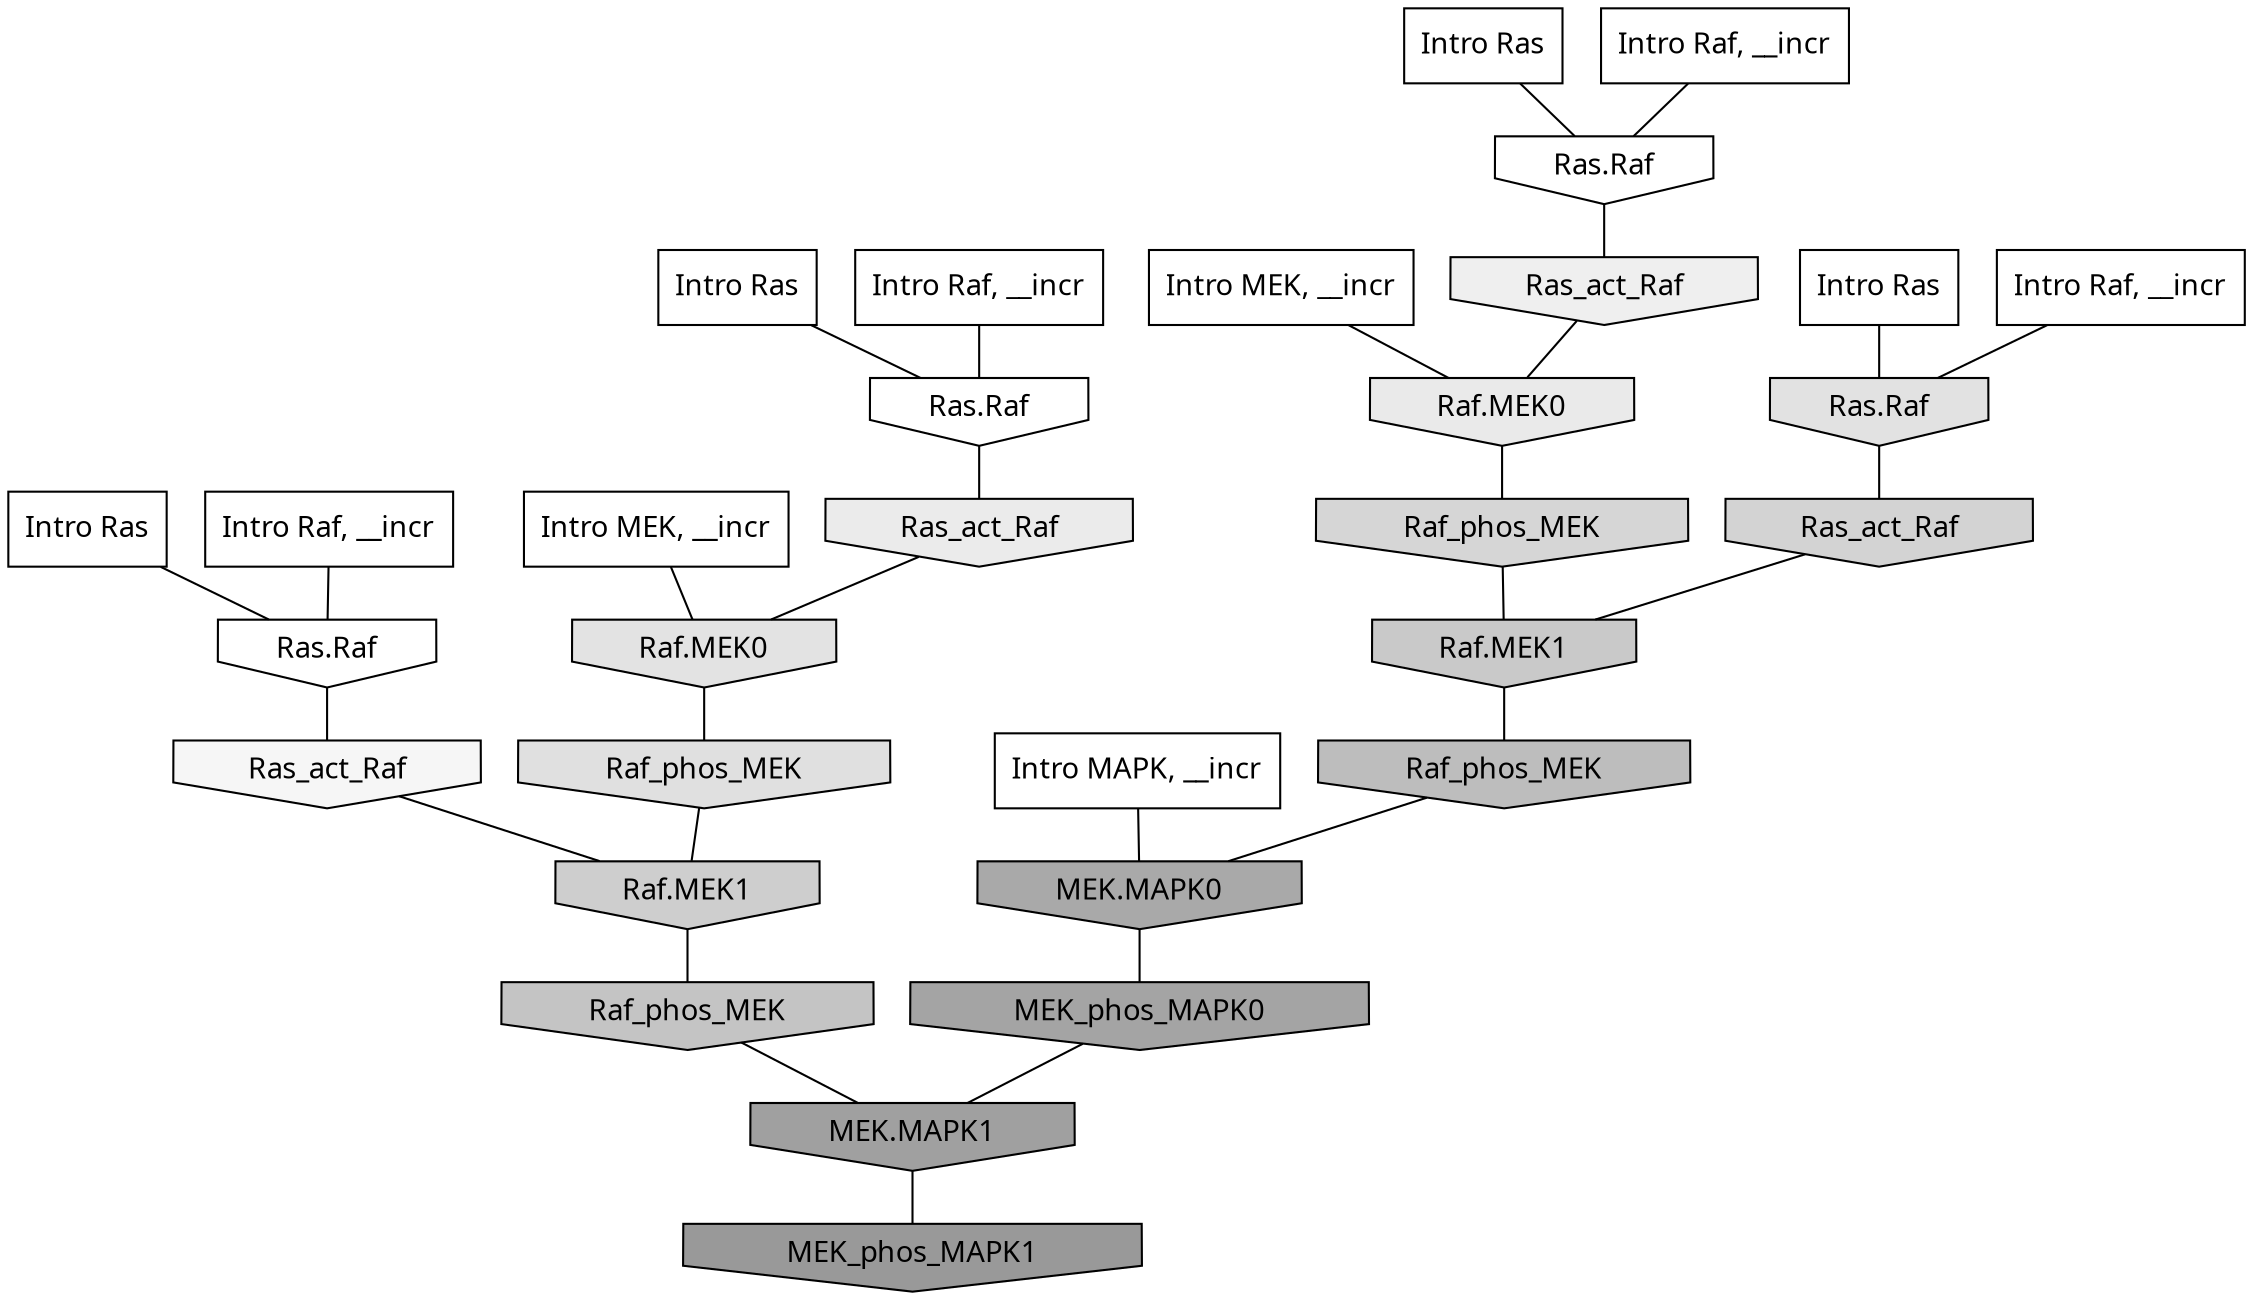 digraph G{
  rankdir="TB";
  ranksep=0.30;
  node [fontname="CMU Serif"];
  edge [fontname="CMU Serif"];
  
  2 [label="Intro Ras", shape=rectangle, style=filled, fillcolor="0.000 0.000 1.000"]
  
  50 [label="Intro Ras", shape=rectangle, style=filled, fillcolor="0.000 0.000 1.000"]
  
  51 [label="Intro Ras", shape=rectangle, style=filled, fillcolor="0.000 0.000 1.000"]
  
  79 [label="Intro Ras", shape=rectangle, style=filled, fillcolor="0.000 0.000 1.000"]
  
  505 [label="Intro Raf, __incr", shape=rectangle, style=filled, fillcolor="0.000 0.000 1.000"]
  
  550 [label="Intro Raf, __incr", shape=rectangle, style=filled, fillcolor="0.000 0.000 1.000"]
  
  748 [label="Intro Raf, __incr", shape=rectangle, style=filled, fillcolor="0.000 0.000 1.000"]
  
  979 [label="Intro Raf, __incr", shape=rectangle, style=filled, fillcolor="0.000 0.000 1.000"]
  
  1255 [label="Intro MEK, __incr", shape=rectangle, style=filled, fillcolor="0.000 0.000 1.000"]
  
  1984 [label="Intro MEK, __incr", shape=rectangle, style=filled, fillcolor="0.000 0.000 1.000"]
  
  2223 [label="Intro MAPK, __incr", shape=rectangle, style=filled, fillcolor="0.000 0.000 1.000"]
  
  3271 [label="Ras.Raf", shape=invhouse, style=filled, fillcolor="0.000 0.000 1.000"]
  
  3296 [label="Ras.Raf", shape=invhouse, style=filled, fillcolor="0.000 0.000 1.000"]
  
  3322 [label="Ras.Raf", shape=invhouse, style=filled, fillcolor="0.000 0.000 0.998"]
  
  3560 [label="Ras_act_Raf", shape=invhouse, style=filled, fillcolor="0.000 0.000 0.962"]
  
  3826 [label="Ras_act_Raf", shape=invhouse, style=filled, fillcolor="0.000 0.000 0.937"]
  
  4129 [label="Ras_act_Raf", shape=invhouse, style=filled, fillcolor="0.000 0.000 0.919"]
  
  4147 [label="Raf.MEK0", shape=invhouse, style=filled, fillcolor="0.000 0.000 0.917"]
  
  4595 [label="Raf.MEK0", shape=invhouse, style=filled, fillcolor="0.000 0.000 0.887"]
  
  4655 [label="Ras.Raf", shape=invhouse, style=filled, fillcolor="0.000 0.000 0.883"]
  
  4753 [label="Raf_phos_MEK", shape=invhouse, style=filled, fillcolor="0.000 0.000 0.878"]
  
  5441 [label="Raf_phos_MEK", shape=invhouse, style=filled, fillcolor="0.000 0.000 0.838"]
  
  5640 [label="Ras_act_Raf", shape=invhouse, style=filled, fillcolor="0.000 0.000 0.826"]
  
  6028 [label="Raf.MEK1", shape=invhouse, style=filled, fillcolor="0.000 0.000 0.806"]
  
  6440 [label="Raf.MEK1", shape=invhouse, style=filled, fillcolor="0.000 0.000 0.788"]
  
  6980 [label="Raf_phos_MEK", shape=invhouse, style=filled, fillcolor="0.000 0.000 0.768"]
  
  7879 [label="Raf_phos_MEK", shape=invhouse, style=filled, fillcolor="0.000 0.000 0.740"]
  
  11043 [label="MEK.MAPK0", shape=invhouse, style=filled, fillcolor="0.000 0.000 0.664"]
  
  12209 [label="MEK_phos_MAPK0", shape=invhouse, style=filled, fillcolor="0.000 0.000 0.643"]
  
  13154 [label="MEK.MAPK1", shape=invhouse, style=filled, fillcolor="0.000 0.000 0.628"]
  
  15174 [label="MEK_phos_MAPK1", shape=invhouse, style=filled, fillcolor="0.000 0.000 0.600"]
  
  
  13154 -> 15174 [dir=none, color="0.000 0.000 0.000"] 
  12209 -> 13154 [dir=none, color="0.000 0.000 0.000"] 
  11043 -> 12209 [dir=none, color="0.000 0.000 0.000"] 
  7879 -> 11043 [dir=none, color="0.000 0.000 0.000"] 
  6980 -> 13154 [dir=none, color="0.000 0.000 0.000"] 
  6440 -> 7879 [dir=none, color="0.000 0.000 0.000"] 
  6028 -> 6980 [dir=none, color="0.000 0.000 0.000"] 
  5640 -> 6440 [dir=none, color="0.000 0.000 0.000"] 
  5441 -> 6440 [dir=none, color="0.000 0.000 0.000"] 
  4753 -> 6028 [dir=none, color="0.000 0.000 0.000"] 
  4655 -> 5640 [dir=none, color="0.000 0.000 0.000"] 
  4595 -> 4753 [dir=none, color="0.000 0.000 0.000"] 
  4147 -> 5441 [dir=none, color="0.000 0.000 0.000"] 
  4129 -> 4595 [dir=none, color="0.000 0.000 0.000"] 
  3826 -> 4147 [dir=none, color="0.000 0.000 0.000"] 
  3560 -> 6028 [dir=none, color="0.000 0.000 0.000"] 
  3322 -> 3560 [dir=none, color="0.000 0.000 0.000"] 
  3296 -> 3826 [dir=none, color="0.000 0.000 0.000"] 
  3271 -> 4129 [dir=none, color="0.000 0.000 0.000"] 
  2223 -> 11043 [dir=none, color="0.000 0.000 0.000"] 
  1984 -> 4595 [dir=none, color="0.000 0.000 0.000"] 
  1255 -> 4147 [dir=none, color="0.000 0.000 0.000"] 
  979 -> 3271 [dir=none, color="0.000 0.000 0.000"] 
  748 -> 4655 [dir=none, color="0.000 0.000 0.000"] 
  550 -> 3322 [dir=none, color="0.000 0.000 0.000"] 
  505 -> 3296 [dir=none, color="0.000 0.000 0.000"] 
  79 -> 3296 [dir=none, color="0.000 0.000 0.000"] 
  51 -> 4655 [dir=none, color="0.000 0.000 0.000"] 
  50 -> 3271 [dir=none, color="0.000 0.000 0.000"] 
  2 -> 3322 [dir=none, color="0.000 0.000 0.000"] 
  
  }
